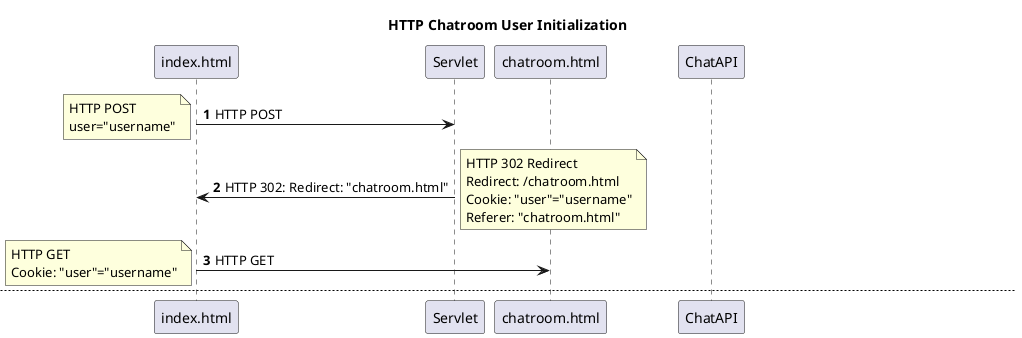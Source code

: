 @startuml
'https://plantuml.com/sequence-diagram

autonumber

title HTTP Chatroom User Initialization
index.html -> Servlet: HTTP POST
note left
HTTP POST
user="username"
end note
Servlet -> index.html: HTTP 302: Redirect: "chatroom.html"
note right
HTTP 302 Redirect
Redirect: /chatroom.html
Cookie: "user"="username"
Referer: "chatroom.html"
end note
index.html -> chatroom.html: HTTP GET
note left
HTTP GET
Cookie: "user"="username"
end note
newpage  Sending Message Sequence
chatroom.html -> ChatAPI: js: sendButton Event
note left
HTTP POST
Cookie: "user"="usernameA"

"this is a message"
end note
ChatAPI -> "chatroom.html": HTTP 200
note right
HTTP 200
end note
newpage Polling Message Sequence
chatroom.html -> ChatAPI: poll.js: fetch()
note left
HTTP GET
Cookie: "user" = "usernameA"
end note
ChatAPI -> chatroom.html: HTTP 200
note right
HTTP 200
ContentType=text/html

"usernameB|Hey man how are you doing!?"
end note
ChatAPI -> chatroom.html: No new message

@enduml